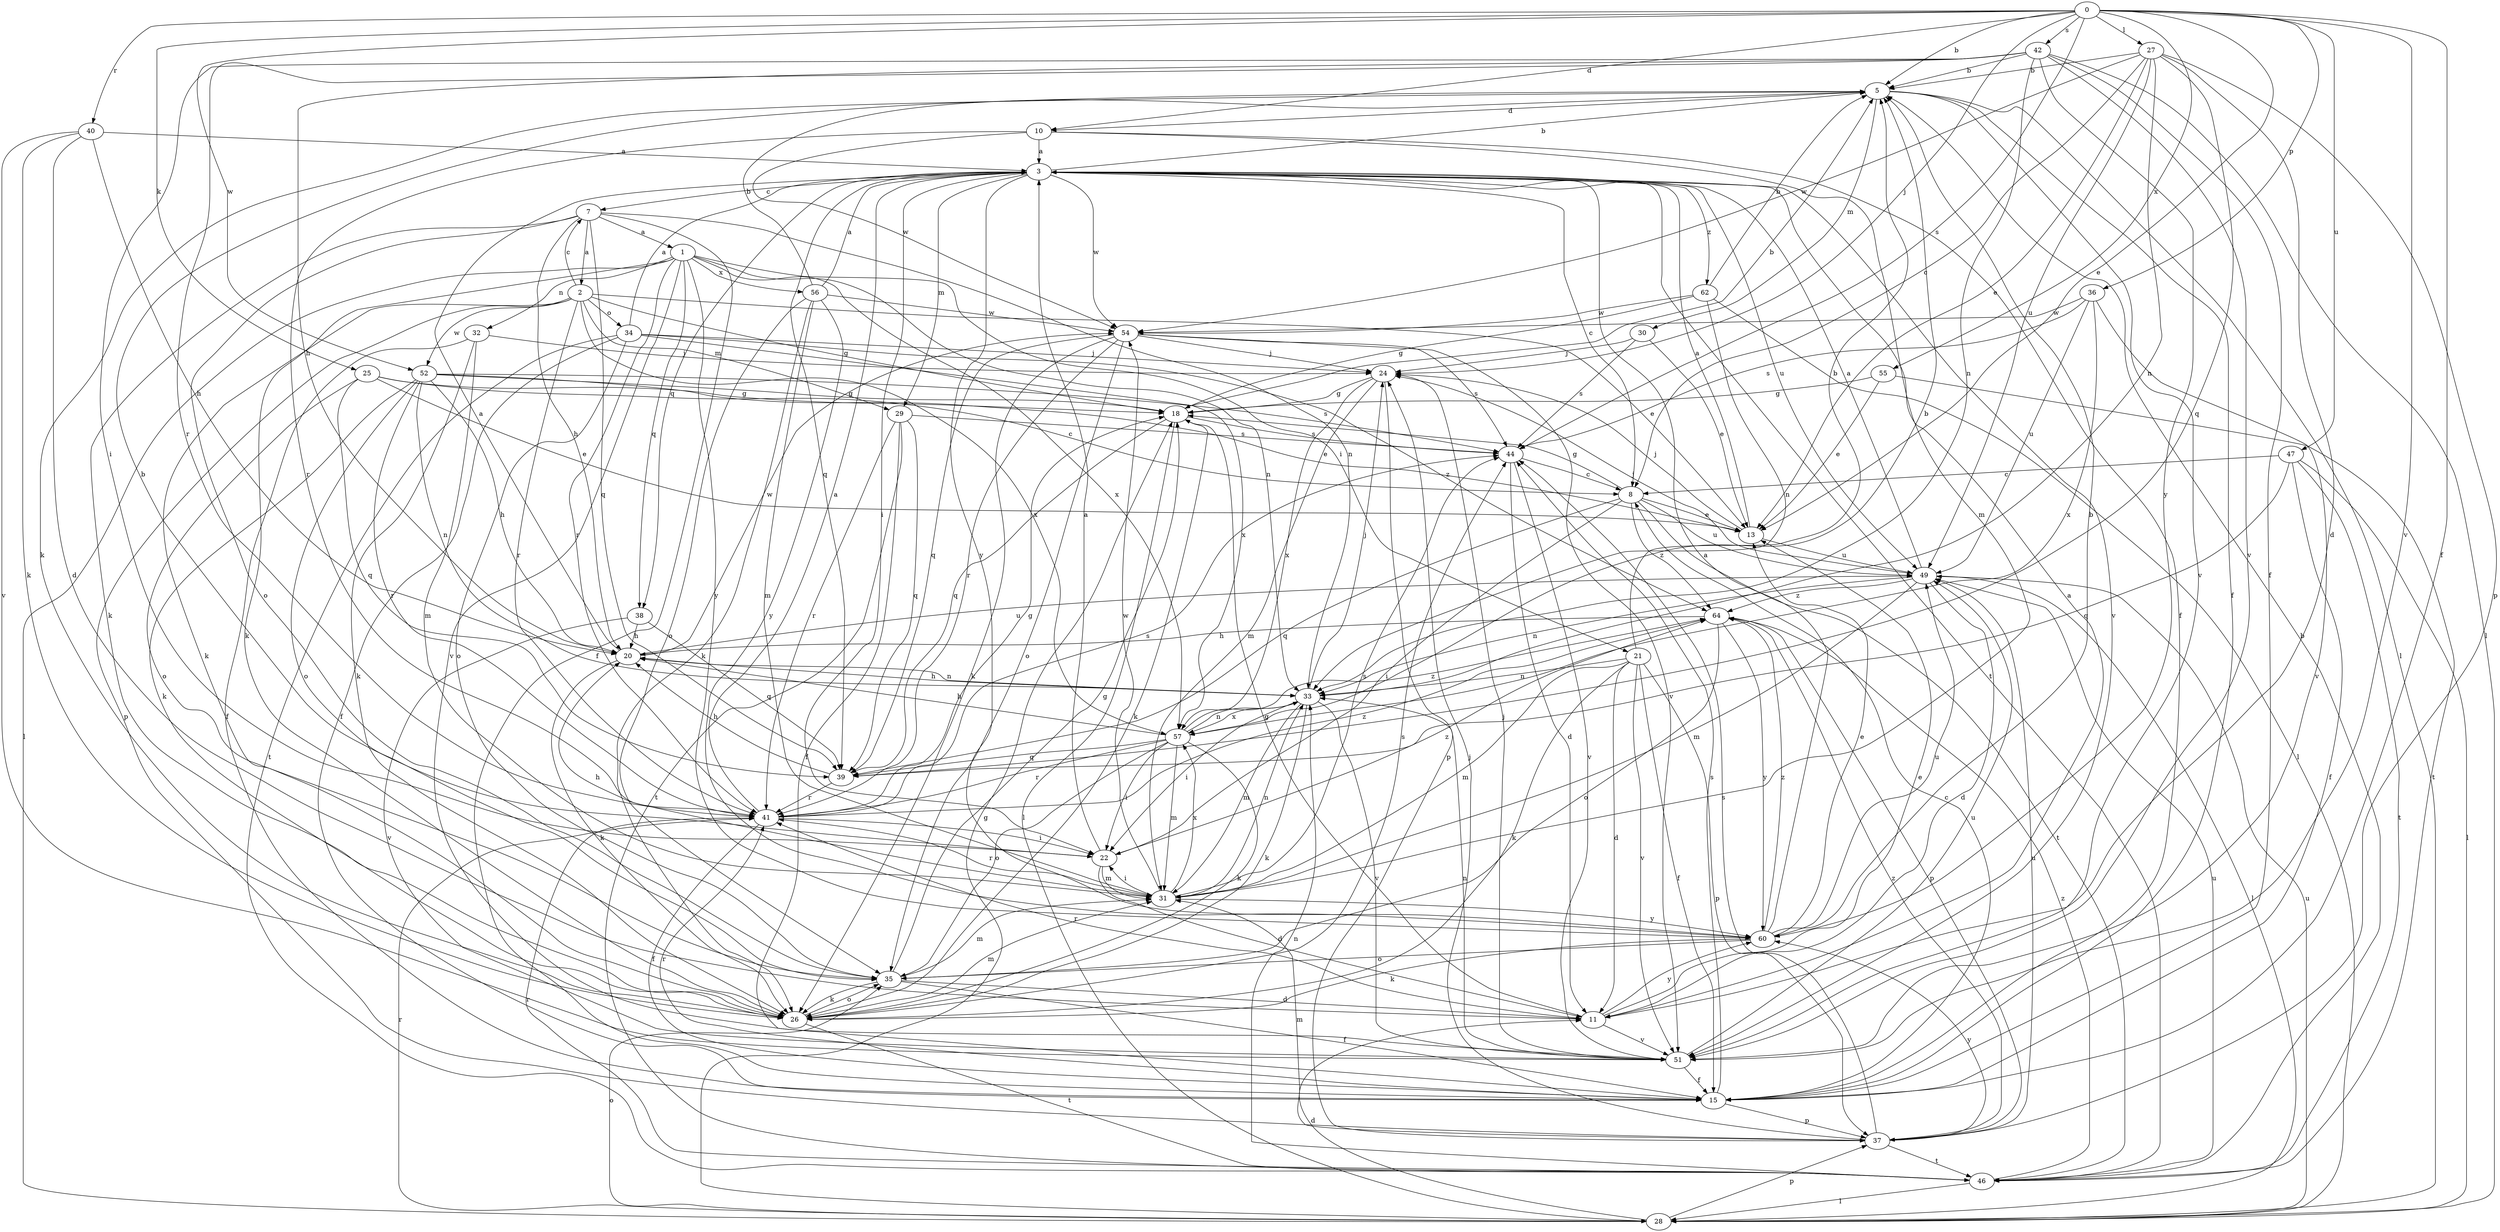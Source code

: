 strict digraph  {
0;
1;
2;
3;
5;
7;
8;
10;
11;
13;
15;
18;
20;
21;
22;
24;
25;
26;
27;
28;
29;
30;
31;
32;
33;
34;
35;
36;
37;
38;
39;
40;
41;
42;
44;
46;
47;
49;
51;
52;
54;
55;
56;
57;
60;
62;
64;
0 -> 5  [label=b];
0 -> 10  [label=d];
0 -> 13  [label=e];
0 -> 15  [label=f];
0 -> 24  [label=j];
0 -> 25  [label=k];
0 -> 27  [label=l];
0 -> 36  [label=p];
0 -> 40  [label=r];
0 -> 42  [label=s];
0 -> 44  [label=s];
0 -> 47  [label=u];
0 -> 51  [label=v];
0 -> 52  [label=w];
0 -> 55  [label=x];
1 -> 21  [label=i];
1 -> 26  [label=k];
1 -> 28  [label=l];
1 -> 32  [label=n];
1 -> 33  [label=n];
1 -> 38  [label=q];
1 -> 41  [label=r];
1 -> 51  [label=v];
1 -> 56  [label=x];
1 -> 57  [label=x];
1 -> 60  [label=y];
2 -> 7  [label=c];
2 -> 13  [label=e];
2 -> 18  [label=g];
2 -> 26  [label=k];
2 -> 29  [label=m];
2 -> 34  [label=o];
2 -> 37  [label=p];
2 -> 41  [label=r];
2 -> 52  [label=w];
2 -> 57  [label=x];
3 -> 5  [label=b];
3 -> 7  [label=c];
3 -> 8  [label=c];
3 -> 22  [label=i];
3 -> 29  [label=m];
3 -> 38  [label=q];
3 -> 39  [label=q];
3 -> 46  [label=t];
3 -> 49  [label=u];
3 -> 51  [label=v];
3 -> 54  [label=w];
3 -> 60  [label=y];
3 -> 62  [label=z];
5 -> 10  [label=d];
5 -> 15  [label=f];
5 -> 26  [label=k];
5 -> 28  [label=l];
5 -> 30  [label=m];
5 -> 51  [label=v];
7 -> 1  [label=a];
7 -> 2  [label=a];
7 -> 15  [label=f];
7 -> 20  [label=h];
7 -> 26  [label=k];
7 -> 33  [label=n];
7 -> 35  [label=o];
7 -> 39  [label=q];
8 -> 13  [label=e];
8 -> 18  [label=g];
8 -> 22  [label=i];
8 -> 39  [label=q];
8 -> 46  [label=t];
8 -> 49  [label=u];
8 -> 64  [label=z];
10 -> 3  [label=a];
10 -> 15  [label=f];
10 -> 31  [label=m];
10 -> 41  [label=r];
10 -> 54  [label=w];
11 -> 3  [label=a];
11 -> 13  [label=e];
11 -> 18  [label=g];
11 -> 41  [label=r];
11 -> 51  [label=v];
11 -> 60  [label=y];
13 -> 3  [label=a];
13 -> 24  [label=j];
13 -> 49  [label=u];
15 -> 8  [label=c];
15 -> 37  [label=p];
15 -> 41  [label=r];
15 -> 44  [label=s];
18 -> 5  [label=b];
18 -> 26  [label=k];
18 -> 28  [label=l];
18 -> 39  [label=q];
18 -> 44  [label=s];
20 -> 3  [label=a];
20 -> 26  [label=k];
20 -> 33  [label=n];
20 -> 49  [label=u];
20 -> 54  [label=w];
21 -> 5  [label=b];
21 -> 11  [label=d];
21 -> 15  [label=f];
21 -> 26  [label=k];
21 -> 31  [label=m];
21 -> 33  [label=n];
21 -> 37  [label=p];
21 -> 51  [label=v];
22 -> 3  [label=a];
22 -> 5  [label=b];
22 -> 11  [label=d];
22 -> 31  [label=m];
22 -> 64  [label=z];
24 -> 18  [label=g];
24 -> 31  [label=m];
24 -> 37  [label=p];
24 -> 57  [label=x];
25 -> 8  [label=c];
25 -> 13  [label=e];
25 -> 18  [label=g];
25 -> 35  [label=o];
25 -> 39  [label=q];
26 -> 31  [label=m];
26 -> 35  [label=o];
26 -> 44  [label=s];
26 -> 46  [label=t];
27 -> 5  [label=b];
27 -> 8  [label=c];
27 -> 11  [label=d];
27 -> 13  [label=e];
27 -> 33  [label=n];
27 -> 37  [label=p];
27 -> 39  [label=q];
27 -> 49  [label=u];
27 -> 54  [label=w];
28 -> 11  [label=d];
28 -> 18  [label=g];
28 -> 35  [label=o];
28 -> 37  [label=p];
28 -> 41  [label=r];
28 -> 49  [label=u];
29 -> 15  [label=f];
29 -> 39  [label=q];
29 -> 41  [label=r];
29 -> 44  [label=s];
29 -> 46  [label=t];
30 -> 13  [label=e];
30 -> 24  [label=j];
30 -> 44  [label=s];
31 -> 20  [label=h];
31 -> 22  [label=i];
31 -> 33  [label=n];
31 -> 41  [label=r];
31 -> 44  [label=s];
31 -> 54  [label=w];
31 -> 57  [label=x];
31 -> 60  [label=y];
32 -> 15  [label=f];
32 -> 24  [label=j];
32 -> 26  [label=k];
32 -> 31  [label=m];
33 -> 20  [label=h];
33 -> 22  [label=i];
33 -> 24  [label=j];
33 -> 26  [label=k];
33 -> 31  [label=m];
33 -> 51  [label=v];
33 -> 57  [label=x];
34 -> 3  [label=a];
34 -> 15  [label=f];
34 -> 24  [label=j];
34 -> 35  [label=o];
34 -> 46  [label=t];
34 -> 57  [label=x];
34 -> 64  [label=z];
35 -> 11  [label=d];
35 -> 15  [label=f];
35 -> 18  [label=g];
35 -> 26  [label=k];
35 -> 31  [label=m];
36 -> 44  [label=s];
36 -> 49  [label=u];
36 -> 51  [label=v];
36 -> 54  [label=w];
36 -> 57  [label=x];
37 -> 24  [label=j];
37 -> 31  [label=m];
37 -> 44  [label=s];
37 -> 46  [label=t];
37 -> 49  [label=u];
37 -> 60  [label=y];
37 -> 64  [label=z];
38 -> 20  [label=h];
38 -> 39  [label=q];
38 -> 51  [label=v];
39 -> 20  [label=h];
39 -> 41  [label=r];
40 -> 3  [label=a];
40 -> 11  [label=d];
40 -> 20  [label=h];
40 -> 26  [label=k];
40 -> 51  [label=v];
41 -> 3  [label=a];
41 -> 15  [label=f];
41 -> 18  [label=g];
41 -> 22  [label=i];
41 -> 44  [label=s];
41 -> 64  [label=z];
42 -> 5  [label=b];
42 -> 15  [label=f];
42 -> 20  [label=h];
42 -> 22  [label=i];
42 -> 28  [label=l];
42 -> 33  [label=n];
42 -> 41  [label=r];
42 -> 51  [label=v];
42 -> 60  [label=y];
44 -> 8  [label=c];
44 -> 11  [label=d];
44 -> 51  [label=v];
46 -> 5  [label=b];
46 -> 28  [label=l];
46 -> 33  [label=n];
46 -> 41  [label=r];
46 -> 49  [label=u];
46 -> 64  [label=z];
47 -> 8  [label=c];
47 -> 15  [label=f];
47 -> 28  [label=l];
47 -> 39  [label=q];
47 -> 46  [label=t];
49 -> 3  [label=a];
49 -> 11  [label=d];
49 -> 24  [label=j];
49 -> 28  [label=l];
49 -> 31  [label=m];
49 -> 33  [label=n];
49 -> 64  [label=z];
51 -> 15  [label=f];
51 -> 24  [label=j];
51 -> 33  [label=n];
51 -> 49  [label=u];
52 -> 13  [label=e];
52 -> 18  [label=g];
52 -> 20  [label=h];
52 -> 26  [label=k];
52 -> 33  [label=n];
52 -> 35  [label=o];
52 -> 41  [label=r];
52 -> 44  [label=s];
54 -> 24  [label=j];
54 -> 26  [label=k];
54 -> 35  [label=o];
54 -> 39  [label=q];
54 -> 41  [label=r];
54 -> 44  [label=s];
54 -> 51  [label=v];
55 -> 13  [label=e];
55 -> 18  [label=g];
55 -> 46  [label=t];
56 -> 3  [label=a];
56 -> 5  [label=b];
56 -> 26  [label=k];
56 -> 31  [label=m];
56 -> 35  [label=o];
56 -> 54  [label=w];
56 -> 60  [label=y];
57 -> 5  [label=b];
57 -> 20  [label=h];
57 -> 22  [label=i];
57 -> 26  [label=k];
57 -> 31  [label=m];
57 -> 33  [label=n];
57 -> 35  [label=o];
57 -> 39  [label=q];
57 -> 41  [label=r];
57 -> 64  [label=z];
60 -> 3  [label=a];
60 -> 5  [label=b];
60 -> 13  [label=e];
60 -> 26  [label=k];
60 -> 35  [label=o];
60 -> 49  [label=u];
60 -> 64  [label=z];
62 -> 5  [label=b];
62 -> 18  [label=g];
62 -> 28  [label=l];
62 -> 33  [label=n];
62 -> 54  [label=w];
64 -> 20  [label=h];
64 -> 35  [label=o];
64 -> 37  [label=p];
64 -> 60  [label=y];
}
